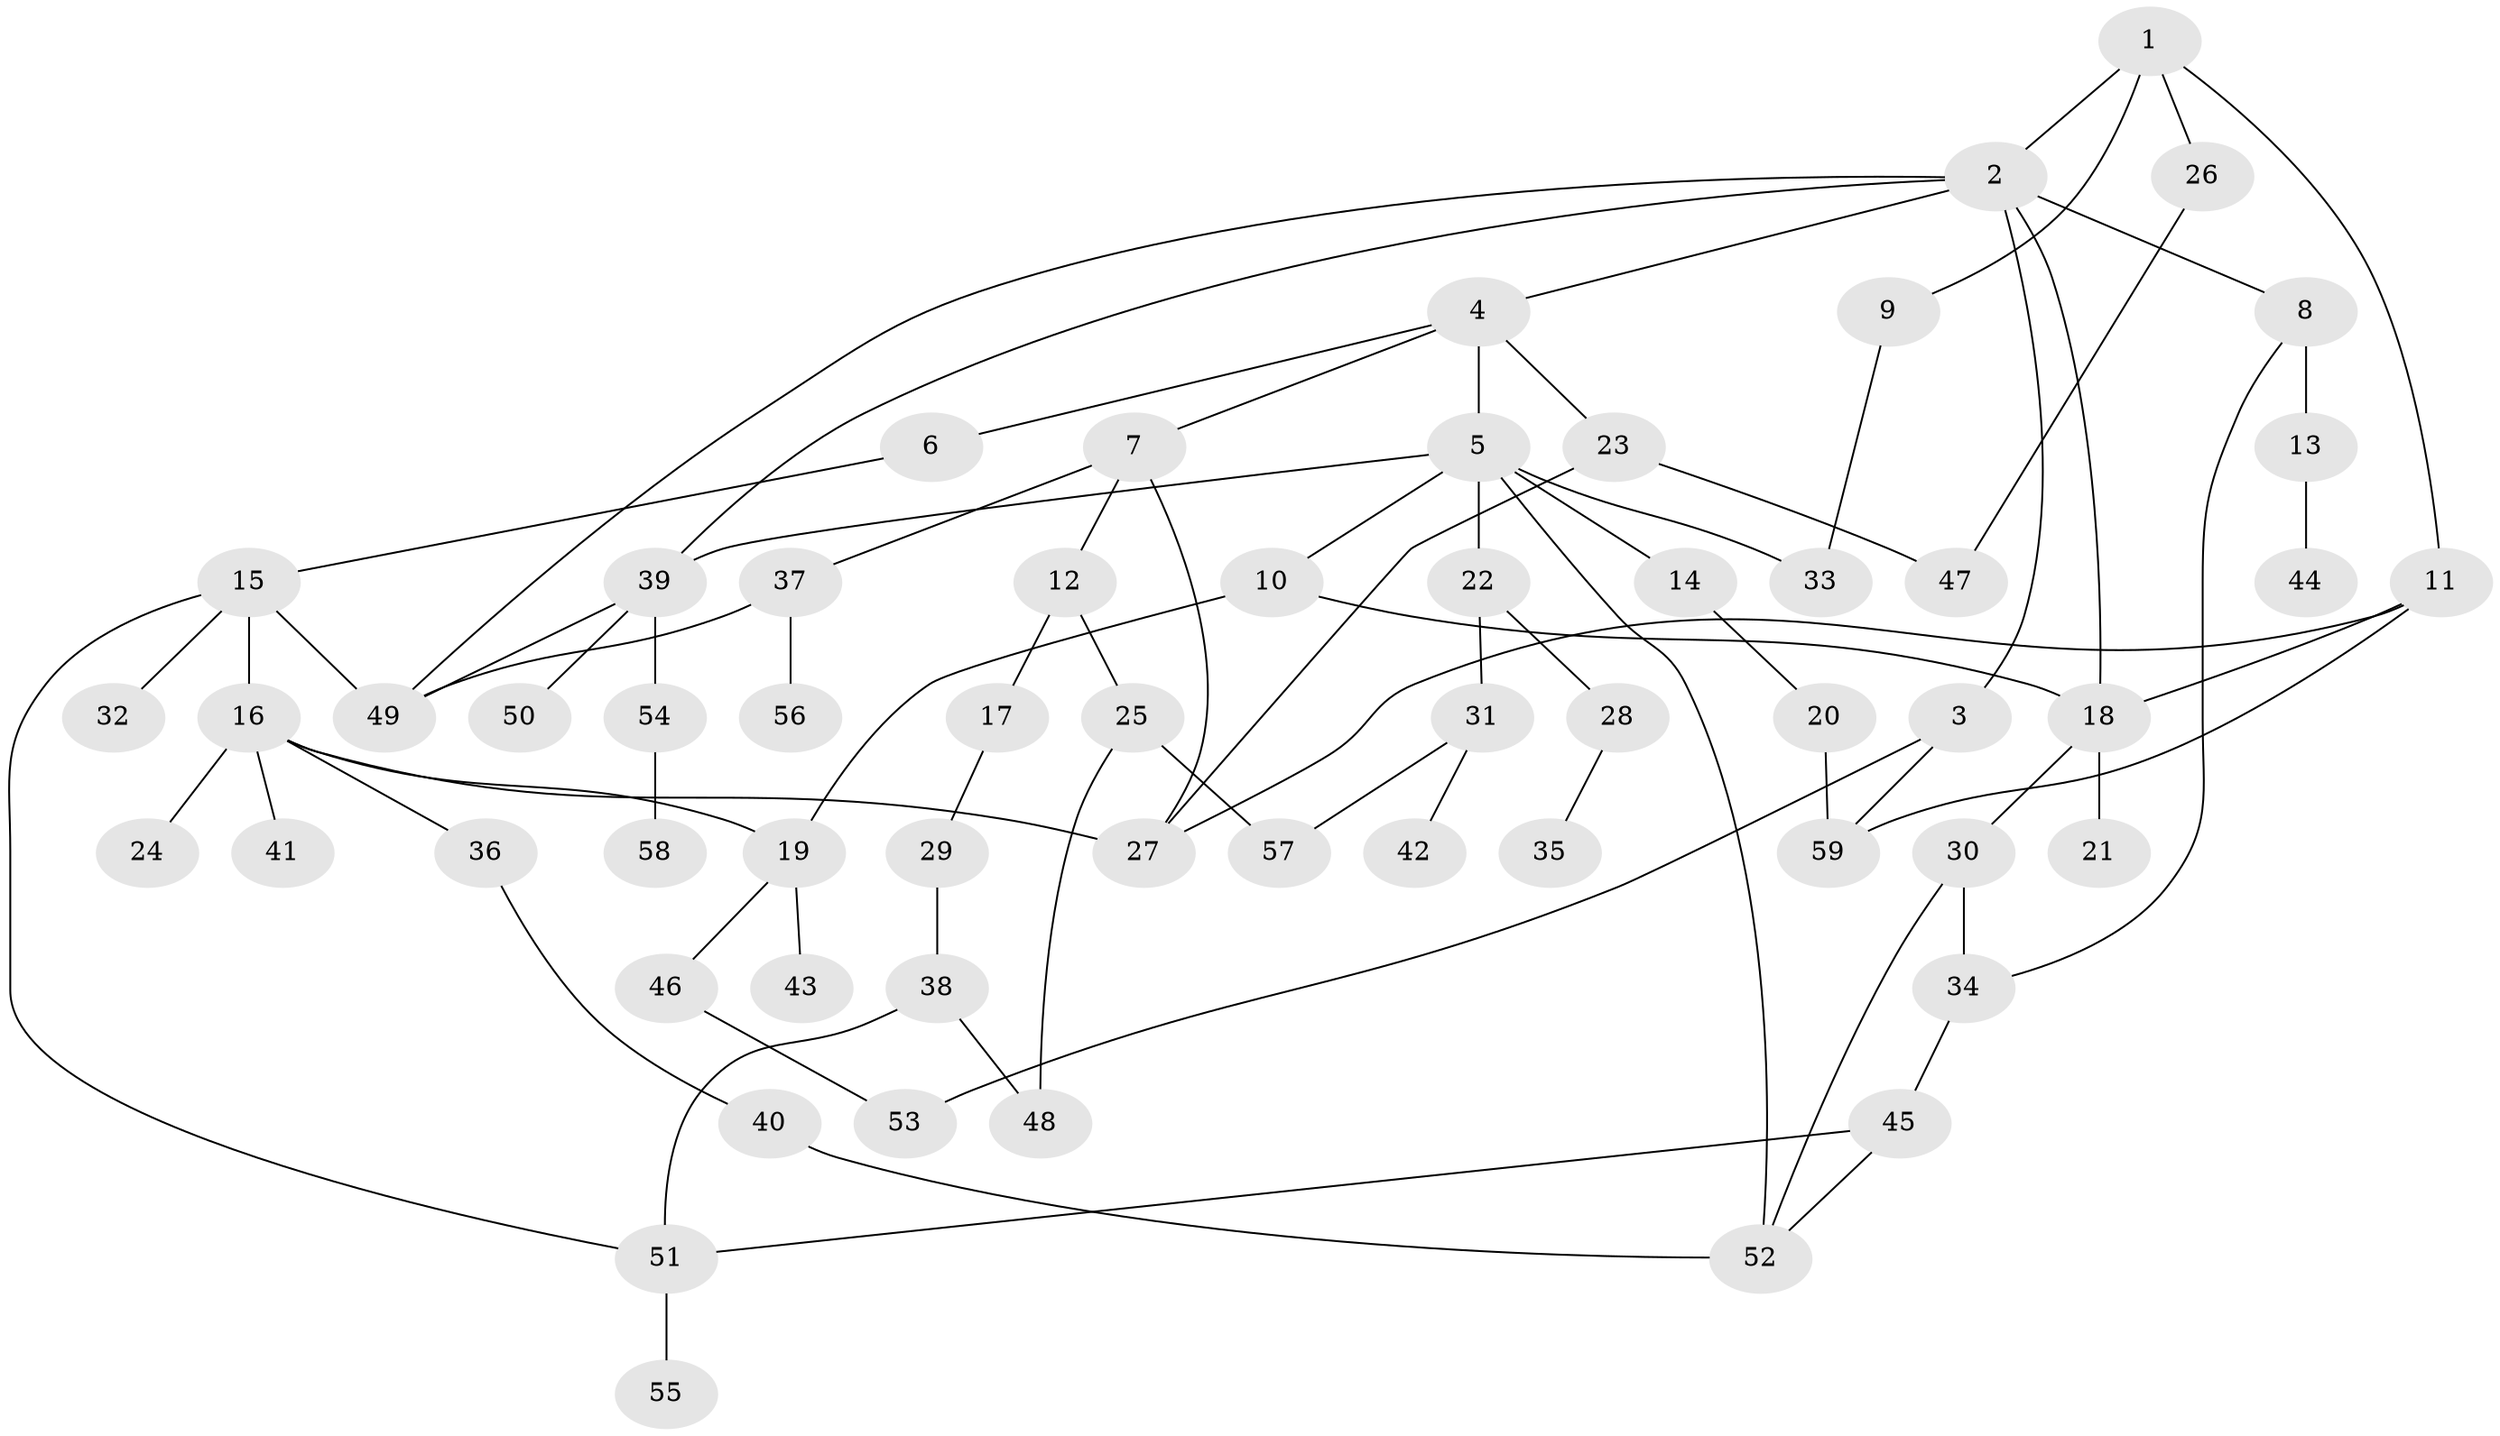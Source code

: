 // coarse degree distribution, {4: 0.13513513513513514, 9: 0.02702702702702703, 3: 0.1891891891891892, 7: 0.05405405405405406, 2: 0.21621621621621623, 6: 0.05405405405405406, 5: 0.08108108108108109, 1: 0.24324324324324326}
// Generated by graph-tools (version 1.1) at 2025/23/03/03/25 07:23:35]
// undirected, 59 vertices, 81 edges
graph export_dot {
graph [start="1"]
  node [color=gray90,style=filled];
  1;
  2;
  3;
  4;
  5;
  6;
  7;
  8;
  9;
  10;
  11;
  12;
  13;
  14;
  15;
  16;
  17;
  18;
  19;
  20;
  21;
  22;
  23;
  24;
  25;
  26;
  27;
  28;
  29;
  30;
  31;
  32;
  33;
  34;
  35;
  36;
  37;
  38;
  39;
  40;
  41;
  42;
  43;
  44;
  45;
  46;
  47;
  48;
  49;
  50;
  51;
  52;
  53;
  54;
  55;
  56;
  57;
  58;
  59;
  1 -- 2;
  1 -- 9;
  1 -- 11;
  1 -- 26;
  2 -- 3;
  2 -- 4;
  2 -- 8;
  2 -- 18;
  2 -- 39;
  2 -- 49;
  3 -- 53;
  3 -- 59;
  4 -- 5;
  4 -- 6;
  4 -- 7;
  4 -- 23;
  5 -- 10;
  5 -- 14;
  5 -- 22;
  5 -- 39;
  5 -- 52;
  5 -- 33;
  6 -- 15;
  7 -- 12;
  7 -- 37;
  7 -- 27;
  8 -- 13;
  8 -- 34;
  9 -- 33;
  10 -- 18;
  10 -- 19;
  11 -- 27;
  11 -- 59;
  11 -- 18;
  12 -- 17;
  12 -- 25;
  13 -- 44;
  14 -- 20;
  15 -- 16;
  15 -- 32;
  15 -- 49;
  15 -- 51;
  16 -- 19;
  16 -- 24;
  16 -- 36;
  16 -- 41;
  16 -- 27;
  17 -- 29;
  18 -- 21;
  18 -- 30;
  19 -- 43;
  19 -- 46;
  20 -- 59;
  22 -- 28;
  22 -- 31;
  23 -- 47;
  23 -- 27;
  25 -- 48;
  25 -- 57;
  26 -- 47;
  28 -- 35;
  29 -- 38;
  30 -- 34;
  30 -- 52;
  31 -- 42;
  31 -- 57;
  34 -- 45;
  36 -- 40;
  37 -- 56;
  37 -- 49;
  38 -- 51;
  38 -- 48;
  39 -- 50;
  39 -- 54;
  39 -- 49;
  40 -- 52;
  45 -- 51;
  45 -- 52;
  46 -- 53;
  51 -- 55;
  54 -- 58;
}
